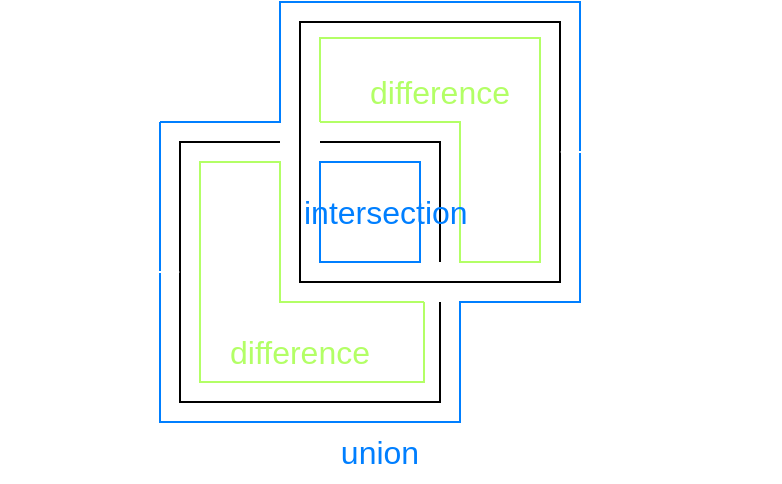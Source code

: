 <mxfile version="20.7.4" type="device"><diagram id="-YYjB7EtyeWVGIis7b0z" name="Page-1"><mxGraphModel dx="332" dy="192" grid="1" gridSize="10" guides="0" tooltips="1" connect="1" arrows="1" fold="1" page="1" pageScale="1" pageWidth="413" pageHeight="291" math="0" shadow="0"><root><mxCell id="0"/><mxCell id="1" parent="0"/><mxCell id="5OZ0IebZrSpfPYpljGjT-1" value="" style="whiteSpace=wrap;html=1;aspect=fixed;fillColor=default;" parent="1" vertex="1"><mxGeometry x="170" y="100" width="130" height="130" as="geometry"/></mxCell><mxCell id="5OZ0IebZrSpfPYpljGjT-16" value="" style="rounded=0;whiteSpace=wrap;html=1;glass=0;fontSize=16;fontColor=#FFFFFF;strokeColor=none;fillColor=default;" parent="1" vertex="1"><mxGeometry x="290" y="160" width="20" height="20" as="geometry"/></mxCell><mxCell id="5OZ0IebZrSpfPYpljGjT-15" value="" style="rounded=0;whiteSpace=wrap;html=1;glass=0;fontSize=16;fontColor=#FFFFFF;strokeColor=none;fillColor=default;" parent="1" vertex="1"><mxGeometry x="220" y="90" width="20" height="20" as="geometry"/></mxCell><mxCell id="5OZ0IebZrSpfPYpljGjT-2" value="" style="whiteSpace=wrap;html=1;aspect=fixed;fillColor=none;glass=0;" parent="1" vertex="1"><mxGeometry x="230" y="40" width="130" height="130" as="geometry"/></mxCell><mxCell id="5OZ0IebZrSpfPYpljGjT-3" value="" style="endArrow=none;html=1;rounded=0;strokeColor=#B3FF66;" parent="1" edge="1"><mxGeometry width="50" height="50" relative="1" as="geometry"><mxPoint x="292" y="180" as="sourcePoint"/><mxPoint x="292" y="180" as="targetPoint"/><Array as="points"><mxPoint x="292" y="220"/><mxPoint x="180" y="220"/><mxPoint x="180" y="110"/><mxPoint x="220" y="110"/><mxPoint x="220" y="180"/></Array></mxGeometry></mxCell><mxCell id="5OZ0IebZrSpfPYpljGjT-4" value="" style="whiteSpace=wrap;html=1;aspect=fixed;glass=0;fillColor=none;strokeColor=#007FFF;" parent="1" vertex="1"><mxGeometry x="240" y="110" width="50" height="50" as="geometry"/></mxCell><mxCell id="5OZ0IebZrSpfPYpljGjT-5" value="" style="endArrow=none;html=1;rounded=0;strokeColor=#B3FF66;" parent="1" edge="1"><mxGeometry width="50" height="50" relative="1" as="geometry"><mxPoint x="240" y="90" as="sourcePoint"/><mxPoint x="240" y="90" as="targetPoint"/><Array as="points"><mxPoint x="240" y="48"/><mxPoint x="350" y="48"/><mxPoint x="350" y="160"/><mxPoint x="310" y="160"/><mxPoint x="310" y="90"/></Array></mxGeometry></mxCell><mxCell id="5OZ0IebZrSpfPYpljGjT-6" value="" style="endArrow=none;html=1;rounded=0;strokeColor=#007FFF;" parent="1" edge="1"><mxGeometry width="50" height="50" relative="1" as="geometry"><mxPoint x="160" y="90" as="sourcePoint"/><mxPoint x="160" y="90" as="targetPoint"/><Array as="points"><mxPoint x="220" y="90"/><mxPoint x="220" y="30"/><mxPoint x="370" y="30"/><mxPoint x="370" y="180"/><mxPoint x="310" y="180"/><mxPoint x="310" y="240"/><mxPoint x="160" y="240"/></Array></mxGeometry></mxCell><mxCell id="5OZ0IebZrSpfPYpljGjT-7" value="union" style="text;html=1;strokeColor=none;fillColor=none;align=center;verticalAlign=middle;whiteSpace=wrap;rounded=0;glass=0;fontColor=#007FFF;fontSize=16;" parent="1" vertex="1"><mxGeometry x="240" y="240" width="60" height="30" as="geometry"/></mxCell><mxCell id="5OZ0IebZrSpfPYpljGjT-8" value="intersection" style="text;html=1;strokeColor=none;fillColor=none;align=left;verticalAlign=middle;whiteSpace=wrap;rounded=0;glass=0;fontColor=#007FFF;fontSize=16;" parent="1" vertex="1"><mxGeometry x="230" y="120" width="60" height="30" as="geometry"/></mxCell><mxCell id="5OZ0IebZrSpfPYpljGjT-9" value="difference" style="text;html=1;strokeColor=none;fillColor=none;align=center;verticalAlign=middle;whiteSpace=wrap;rounded=0;glass=0;fontColor=#B3FF66;fontSize=16;" parent="1" vertex="1"><mxGeometry x="270" y="60" width="60" height="30" as="geometry"/></mxCell><mxCell id="5OZ0IebZrSpfPYpljGjT-10" value="difference" style="text;html=1;strokeColor=none;fillColor=none;align=center;verticalAlign=middle;whiteSpace=wrap;rounded=0;glass=0;fontColor=#B3FF66;fontSize=16;" parent="1" vertex="1"><mxGeometry x="200" y="190" width="60" height="30" as="geometry"/></mxCell><mxCell id="5OZ0IebZrSpfPYpljGjT-12" style="edgeStyle=orthogonalEdgeStyle;rounded=0;orthogonalLoop=1;jettySize=auto;html=1;entryX=1;entryY=0.5;entryDx=0;entryDy=0;fontSize=16;fontColor=#FFFFFF;strokeColor=#FFFFFF;" parent="1" source="5OZ0IebZrSpfPYpljGjT-11" target="5OZ0IebZrSpfPYpljGjT-2" edge="1"><mxGeometry relative="1" as="geometry"/></mxCell><mxCell id="5OZ0IebZrSpfPYpljGjT-11" value="set B" style="text;html=1;strokeColor=none;fillColor=none;align=center;verticalAlign=middle;whiteSpace=wrap;rounded=0;glass=0;fontSize=16;fontColor=#FFFFFF;" parent="1" vertex="1"><mxGeometry x="420" y="90" width="50" height="30" as="geometry"/></mxCell><mxCell id="5OZ0IebZrSpfPYpljGjT-14" style="edgeStyle=orthogonalEdgeStyle;rounded=0;orthogonalLoop=1;jettySize=auto;html=1;entryX=0;entryY=0.5;entryDx=0;entryDy=0;fontSize=16;fontColor=#FFFFFF;strokeColor=#FFFFFF;" parent="1" source="5OZ0IebZrSpfPYpljGjT-13" target="5OZ0IebZrSpfPYpljGjT-1" edge="1"><mxGeometry relative="1" as="geometry"/></mxCell><mxCell id="5OZ0IebZrSpfPYpljGjT-13" value="set A" style="text;html=1;strokeColor=none;fillColor=none;align=center;verticalAlign=middle;whiteSpace=wrap;rounded=0;glass=0;fontSize=16;fontColor=#FFFFFF;" parent="1" vertex="1"><mxGeometry x="80" y="150" width="50" height="30" as="geometry"/></mxCell></root></mxGraphModel></diagram></mxfile>